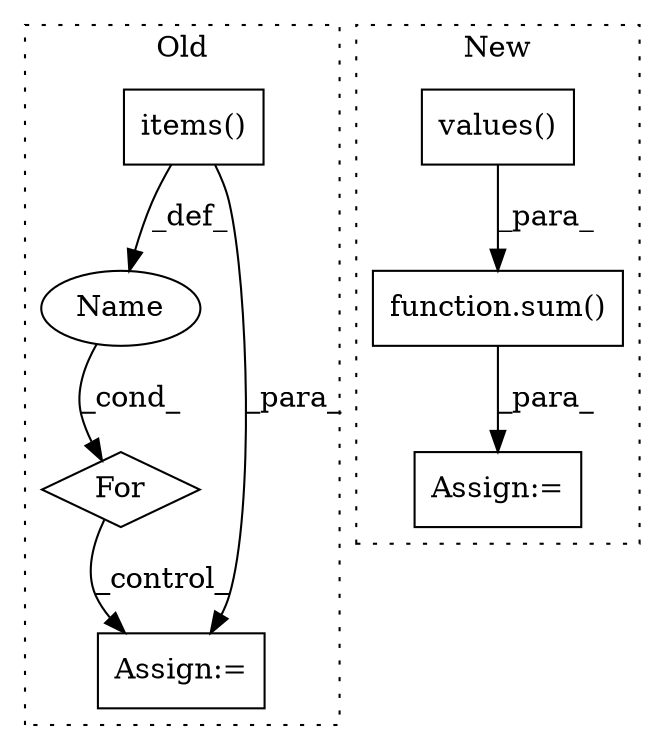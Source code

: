 digraph G {
subgraph cluster0 {
1 [label="items()" a="75" s="12233" l="20" shape="box"];
4 [label="For" a="107" s="12203,12253" l="4,14" shape="diamond"];
5 [label="Name" a="87" s="12218" l="11" shape="ellipse"];
6 [label="Assign:=" a="68" s="12295" l="4" shape="box"];
label = "Old";
style="dotted";
}
subgraph cluster1 {
2 [label="function.sum()" a="75" s="13744,13771" l="4,1" shape="box"];
3 [label="values()" a="75" s="13748" l="23" shape="box"];
7 [label="Assign:=" a="68" s="13739" l="4" shape="box"];
label = "New";
style="dotted";
}
1 -> 5 [label="_def_"];
1 -> 6 [label="_para_"];
2 -> 7 [label="_para_"];
3 -> 2 [label="_para_"];
4 -> 6 [label="_control_"];
5 -> 4 [label="_cond_"];
}